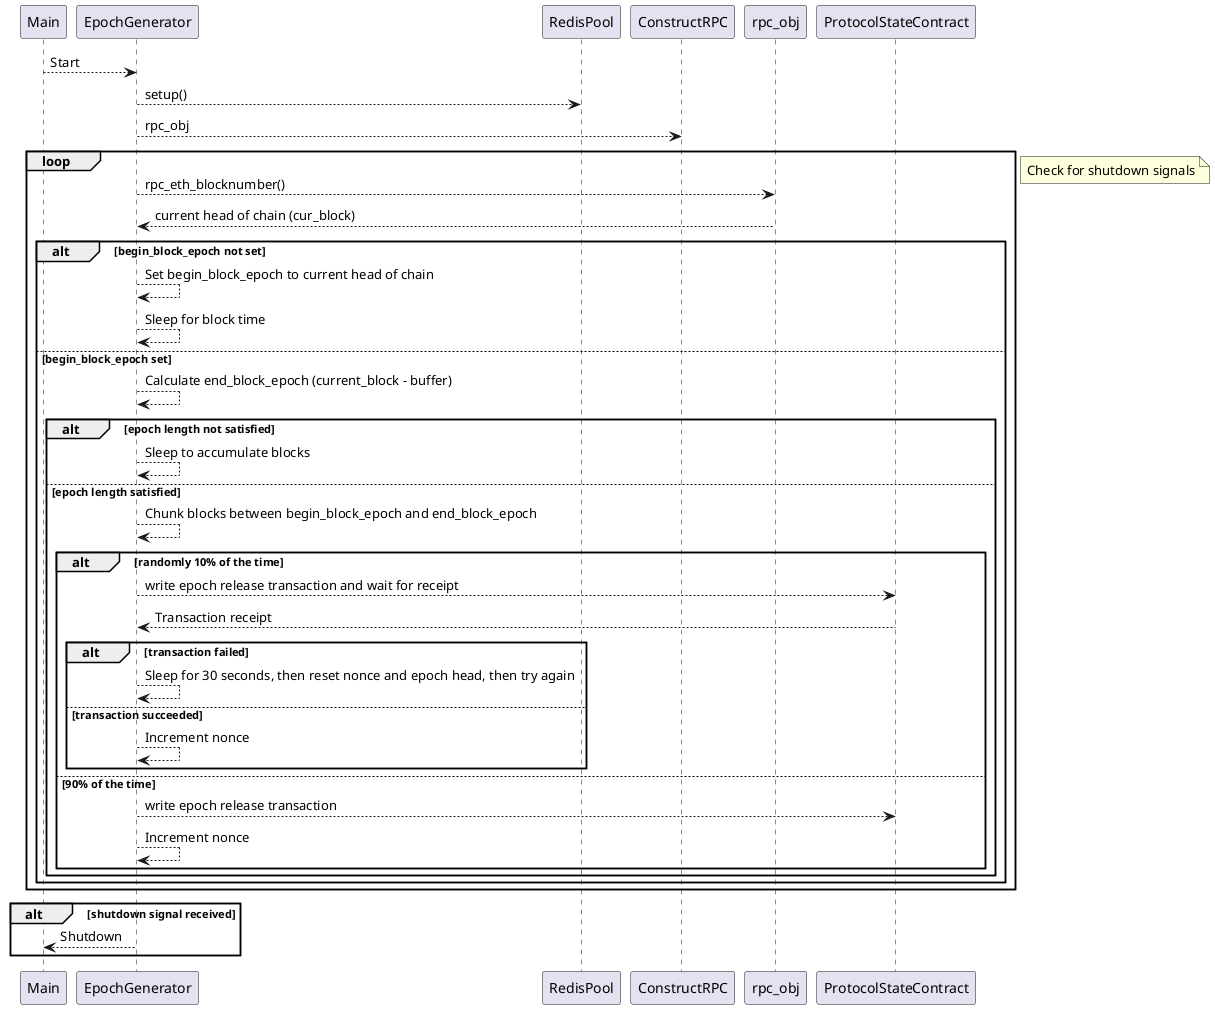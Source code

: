 @startuml

Main --> EpochGenerator : Start

EpochGenerator --> RedisPool : setup()
EpochGenerator --> ConstructRPC : rpc_obj

loop
    EpochGenerator --> rpc_obj : rpc_eth_blocknumber()
    rpc_obj --> EpochGenerator : current head of chain (cur_block)

    alt begin_block_epoch not set
        EpochGenerator --> EpochGenerator : Set begin_block_epoch to current head of chain
        EpochGenerator --> EpochGenerator : Sleep for block time
    else begin_block_epoch set
        EpochGenerator --> EpochGenerator : Calculate end_block_epoch (current_block - buffer)
        alt epoch length not satisfied
            EpochGenerator --> EpochGenerator : Sleep to accumulate blocks
        else epoch length satisfied
            EpochGenerator --> EpochGenerator : Chunk blocks between begin_block_epoch and end_block_epoch

            alt randomly 10% of the time
                EpochGenerator --> ProtocolStateContract : write epoch release transaction and wait for receipt
                ProtocolStateContract --> EpochGenerator : Transaction receipt
                alt transaction failed
                    EpochGenerator --> EpochGenerator : Sleep for 30 seconds, then reset nonce and epoch head, then try again
                else transaction succeeded
                    EpochGenerator --> EpochGenerator : Increment nonce
                end
            else 90% of the time
                EpochGenerator --> ProtocolStateContract : write epoch release transaction
                EpochGenerator --> EpochGenerator : Increment nonce
            end

        end
    end
end

note right
    Check for shutdown signals
end note

alt shutdown signal received
    EpochGenerator --> Main : Shutdown
end


@enduml
